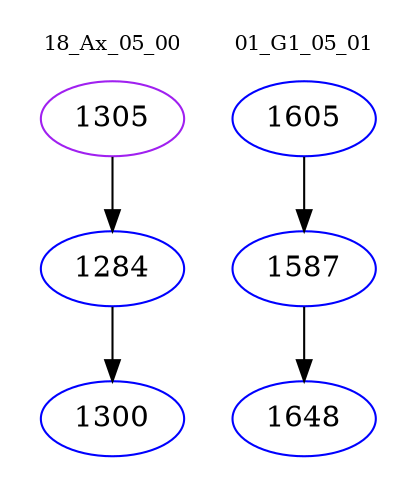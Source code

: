 digraph{
subgraph cluster_0 {
color = white
label = "18_Ax_05_00";
fontsize=10;
T0_1305 [label="1305", color="purple"]
T0_1305 -> T0_1284 [color="black"]
T0_1284 [label="1284", color="blue"]
T0_1284 -> T0_1300 [color="black"]
T0_1300 [label="1300", color="blue"]
}
subgraph cluster_1 {
color = white
label = "01_G1_05_01";
fontsize=10;
T1_1605 [label="1605", color="blue"]
T1_1605 -> T1_1587 [color="black"]
T1_1587 [label="1587", color="blue"]
T1_1587 -> T1_1648 [color="black"]
T1_1648 [label="1648", color="blue"]
}
}
